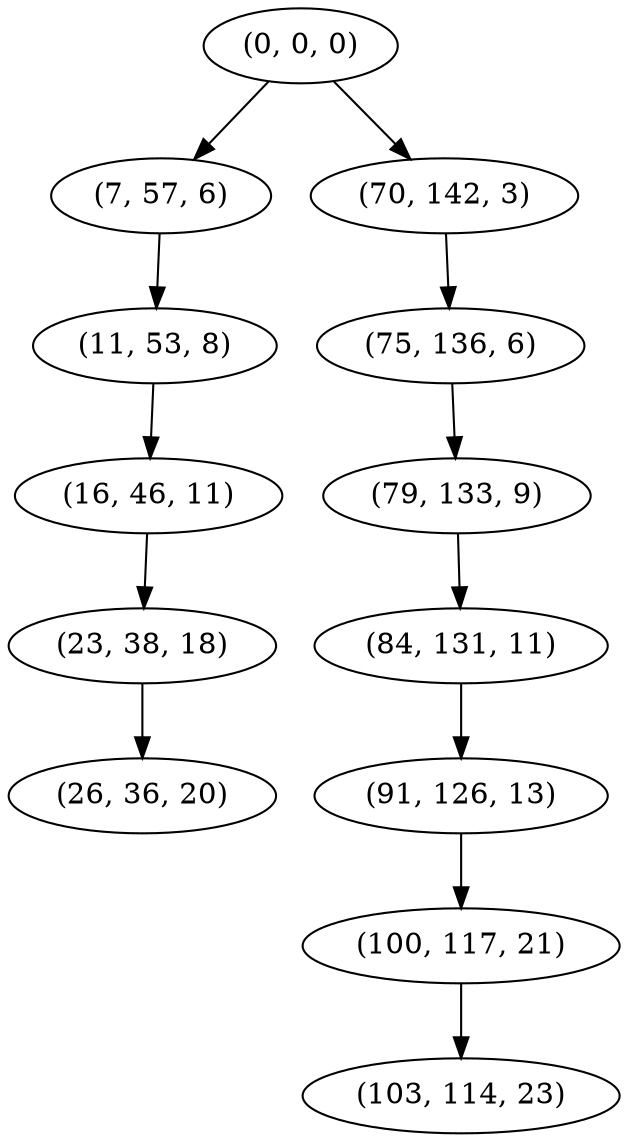 digraph tree {
    "(0, 0, 0)";
    "(7, 57, 6)";
    "(11, 53, 8)";
    "(16, 46, 11)";
    "(23, 38, 18)";
    "(26, 36, 20)";
    "(70, 142, 3)";
    "(75, 136, 6)";
    "(79, 133, 9)";
    "(84, 131, 11)";
    "(91, 126, 13)";
    "(100, 117, 21)";
    "(103, 114, 23)";
    "(0, 0, 0)" -> "(7, 57, 6)";
    "(0, 0, 0)" -> "(70, 142, 3)";
    "(7, 57, 6)" -> "(11, 53, 8)";
    "(11, 53, 8)" -> "(16, 46, 11)";
    "(16, 46, 11)" -> "(23, 38, 18)";
    "(23, 38, 18)" -> "(26, 36, 20)";
    "(70, 142, 3)" -> "(75, 136, 6)";
    "(75, 136, 6)" -> "(79, 133, 9)";
    "(79, 133, 9)" -> "(84, 131, 11)";
    "(84, 131, 11)" -> "(91, 126, 13)";
    "(91, 126, 13)" -> "(100, 117, 21)";
    "(100, 117, 21)" -> "(103, 114, 23)";
}
